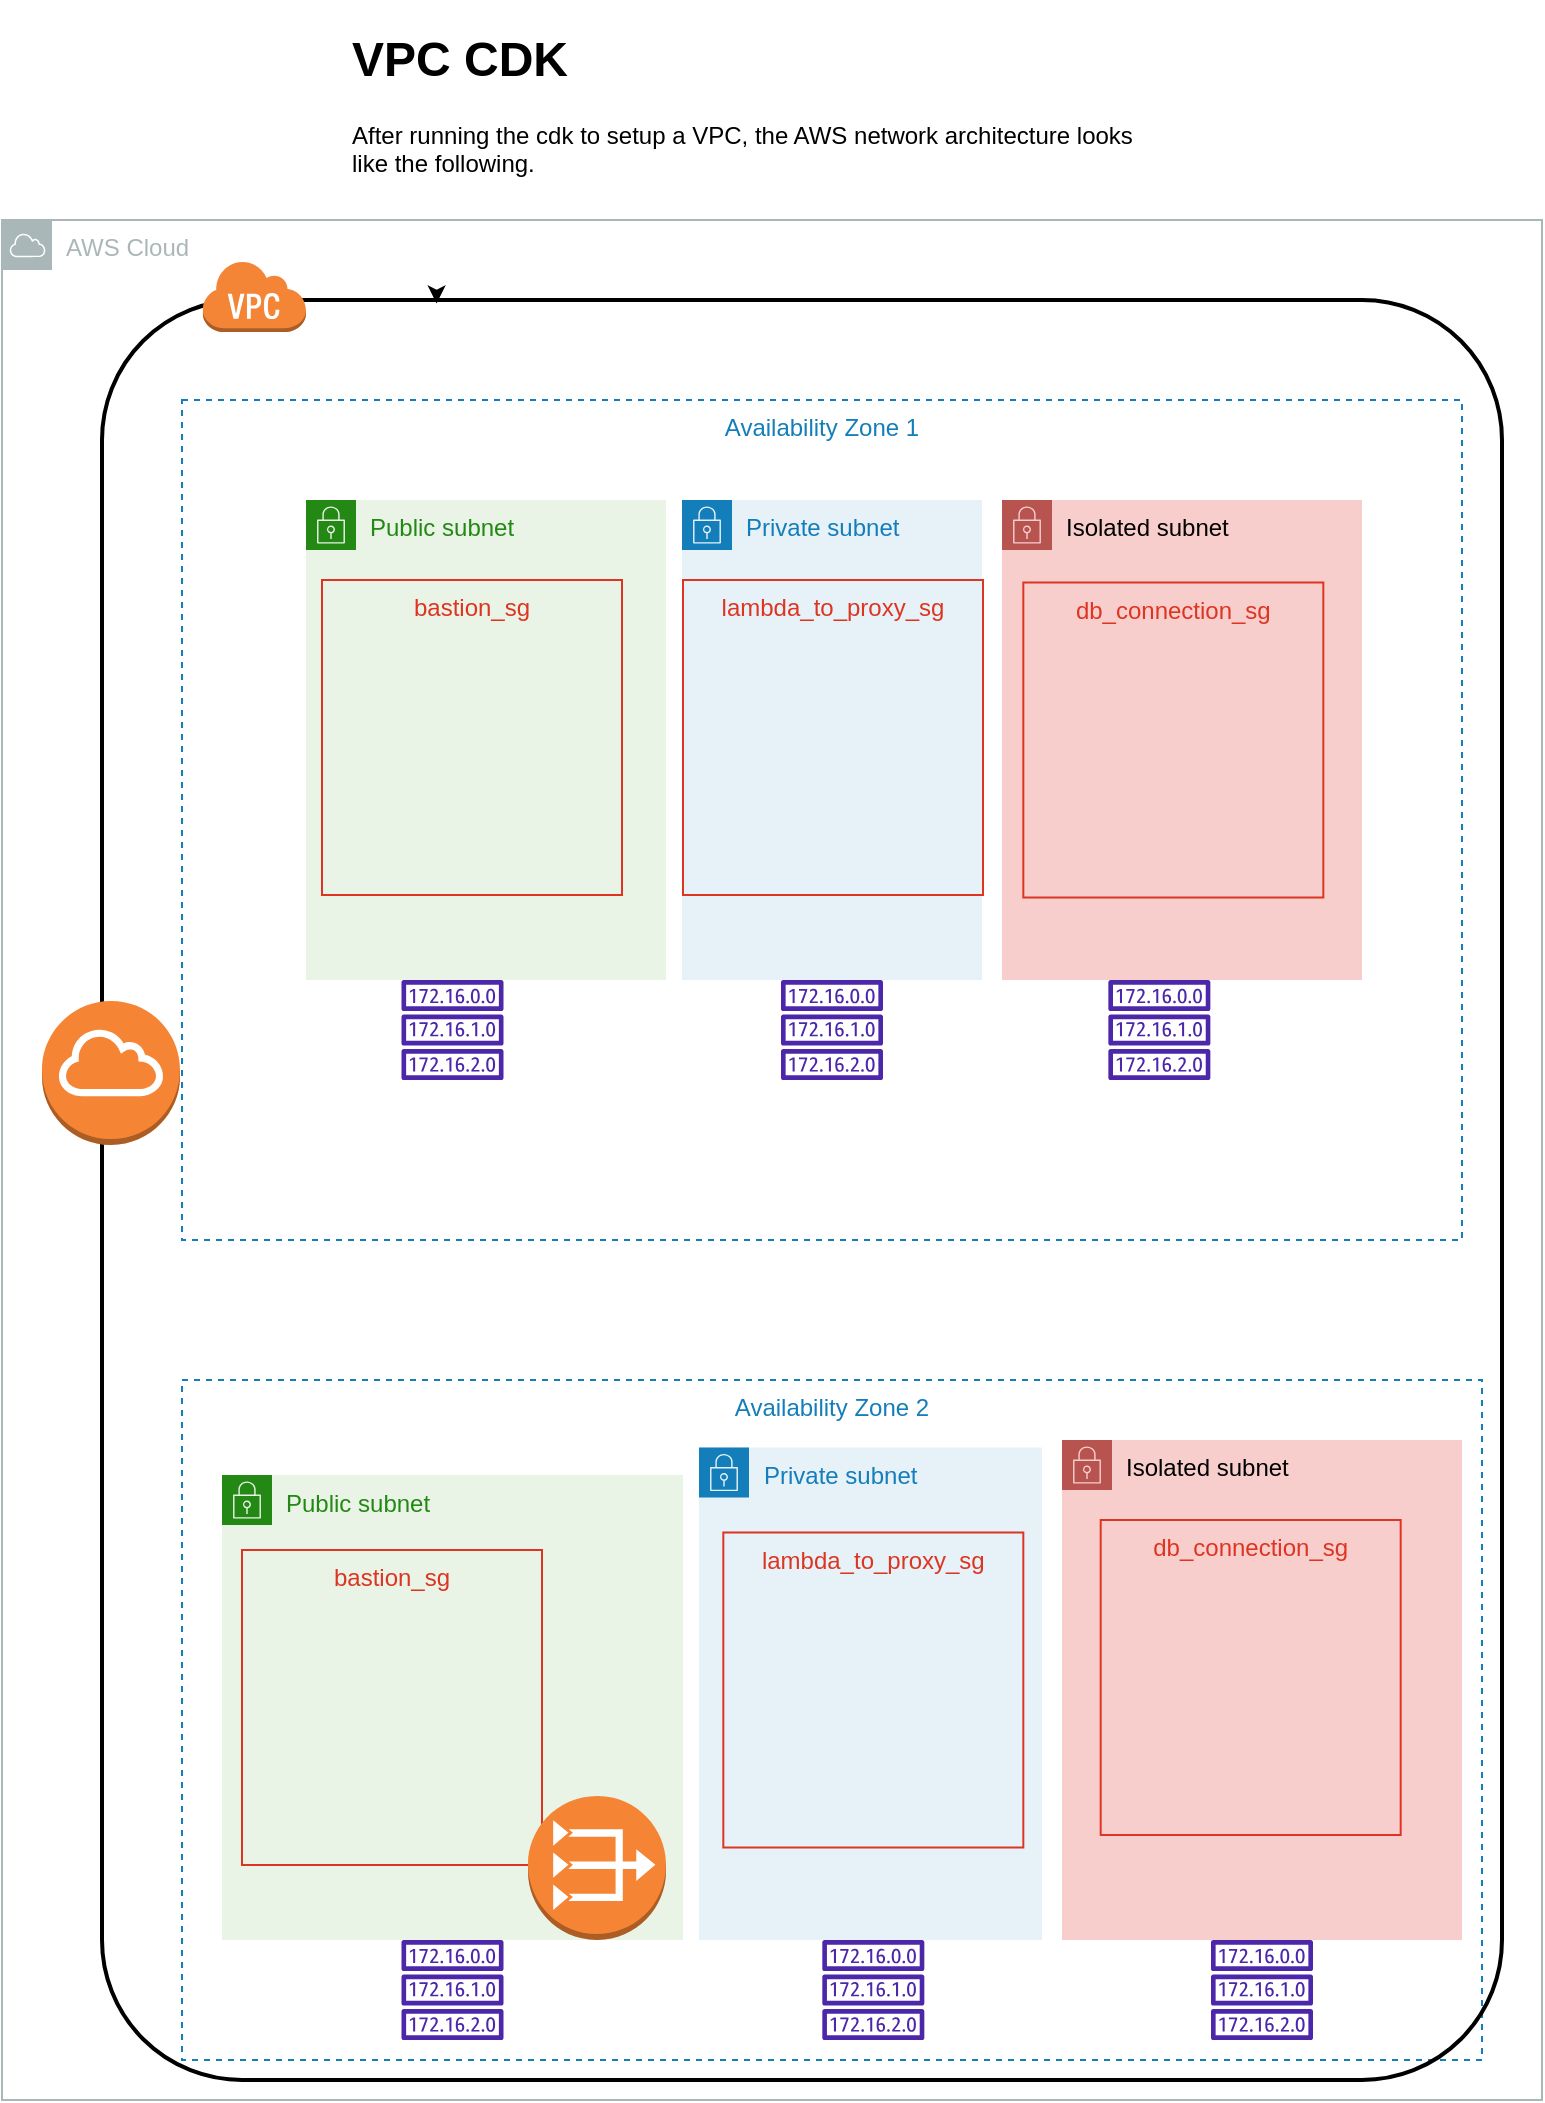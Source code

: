 <mxfile version="16.6.7" type="device"><diagram id="7Z28he6yL04U5cDJ0aEu" name="Page-1"><mxGraphModel dx="2083" dy="1334" grid="1" gridSize="10" guides="1" tooltips="1" connect="1" arrows="1" fold="1" page="1" pageScale="1" pageWidth="827" pageHeight="1169" math="0" shadow="0"><root><mxCell id="0"/><mxCell id="1" parent="0"/><mxCell id="Y0HZQ2nEhH2qjS2A59UW-9" value="Availability Zone 2" style="fillColor=none;strokeColor=#147EBA;dashed=1;verticalAlign=top;fontStyle=0;fontColor=#147EBA;" vertex="1" parent="1"><mxGeometry x="110" y="770" width="650" height="340" as="geometry"/></mxCell><mxCell id="LzR6g_0ORheFndYmXNML-8" value="" style="rounded=1;arcSize=10;dashed=0;fillColor=none;gradientColor=none;strokeWidth=2;" parent="1" vertex="1"><mxGeometry x="70" y="230" width="700" height="890" as="geometry"/></mxCell><mxCell id="LzR6g_0ORheFndYmXNML-7" value="AWS Cloud" style="sketch=0;outlineConnect=0;gradientColor=none;html=1;whiteSpace=wrap;fontSize=12;fontStyle=0;shape=mxgraph.aws4.group;grIcon=mxgraph.aws4.group_aws_cloud;strokeColor=#AAB7B8;fillColor=none;verticalAlign=top;align=left;spacingLeft=30;fontColor=#AAB7B8;dashed=0;" parent="1" vertex="1"><mxGeometry x="20" y="190" width="770" height="940" as="geometry"/></mxCell><mxCell id="Y0HZQ2nEhH2qjS2A59UW-8" value="Public subnet" style="points=[[0,0],[0.25,0],[0.5,0],[0.75,0],[1,0],[1,0.25],[1,0.5],[1,0.75],[1,1],[0.75,1],[0.5,1],[0.25,1],[0,1],[0,0.75],[0,0.5],[0,0.25]];outlineConnect=0;gradientColor=none;html=1;whiteSpace=wrap;fontSize=12;fontStyle=0;container=1;pointerEvents=0;collapsible=0;recursiveResize=0;shape=mxgraph.aws4.group;grIcon=mxgraph.aws4.group_security_group;grStroke=0;strokeColor=#248814;fillColor=#E9F3E6;verticalAlign=top;align=left;spacingLeft=30;fontColor=#248814;dashed=0;" vertex="1" parent="1"><mxGeometry x="130" y="817.5" width="230.5" height="232.5" as="geometry"/></mxCell><mxCell id="Y0HZQ2nEhH2qjS2A59UW-24" value="bastion_sg" style="fillColor=none;strokeColor=#DD3522;verticalAlign=top;fontStyle=0;fontColor=#DD3522;" vertex="1" parent="Y0HZQ2nEhH2qjS2A59UW-8"><mxGeometry x="10" y="37.5" width="150" height="157.5" as="geometry"/></mxCell><mxCell id="Y0HZQ2nEhH2qjS2A59UW-1" value="Availability Zone 1" style="fillColor=none;strokeColor=#147EBA;dashed=1;verticalAlign=top;fontStyle=0;fontColor=#147EBA;" vertex="1" parent="1"><mxGeometry x="110" y="280" width="640" height="420" as="geometry"/></mxCell><mxCell id="LzR6g_0ORheFndYmXNML-12" value="Isolated subnet" style="points=[[0,0],[0.25,0],[0.5,0],[0.75,0],[1,0],[1,0.25],[1,0.5],[1,0.75],[1,1],[0.75,1],[0.5,1],[0.25,1],[0,1],[0,0.75],[0,0.5],[0,0.25]];outlineConnect=0;html=1;whiteSpace=wrap;fontSize=12;fontStyle=0;container=1;pointerEvents=0;collapsible=0;recursiveResize=0;shape=mxgraph.aws4.group;grIcon=mxgraph.aws4.group_security_group;grStroke=0;strokeColor=#b85450;fillColor=#f8cecc;verticalAlign=top;align=left;spacingLeft=30;dashed=0;" parent="1" vertex="1"><mxGeometry x="520" y="330" width="180" height="240" as="geometry"/></mxCell><mxCell id="LzR6g_0ORheFndYmXNML-9" value="" style="dashed=0;html=1;shape=mxgraph.aws3.virtual_private_cloud;fillColor=#F58536;gradientColor=none;dashed=0;" parent="1" vertex="1"><mxGeometry x="120" y="210" width="52" height="36" as="geometry"/></mxCell><mxCell id="LzR6g_0ORheFndYmXNML-11" value="Private subnet" style="points=[[0,0],[0.25,0],[0.5,0],[0.75,0],[1,0],[1,0.25],[1,0.5],[1,0.75],[1,1],[0.75,1],[0.5,1],[0.25,1],[0,1],[0,0.75],[0,0.5],[0,0.25]];outlineConnect=0;gradientColor=none;html=1;whiteSpace=wrap;fontSize=12;fontStyle=0;container=1;pointerEvents=0;collapsible=0;recursiveResize=0;shape=mxgraph.aws4.group;grIcon=mxgraph.aws4.group_security_group;grStroke=0;strokeColor=#147EBA;fillColor=#E6F2F8;verticalAlign=top;align=left;spacingLeft=30;fontColor=#147EBA;dashed=0;" parent="1" vertex="1"><mxGeometry x="360" y="330" width="150" height="240" as="geometry"/></mxCell><mxCell id="LzR6g_0ORheFndYmXNML-13" value="" style="outlineConnect=0;dashed=0;verticalLabelPosition=bottom;verticalAlign=top;align=center;html=1;shape=mxgraph.aws3.internet_gateway;fillColor=#F58534;gradientColor=none;" parent="1" vertex="1"><mxGeometry x="40" y="580.5" width="69" height="72" as="geometry"/></mxCell><mxCell id="LzR6g_0ORheFndYmXNML-32" value="&lt;h1&gt;VPC CDK&lt;/h1&gt;&lt;p&gt;After running the cdk to setup a VPC, the AWS network architecture looks like the following.&lt;/p&gt;" style="text;html=1;strokeColor=none;fillColor=none;spacing=5;spacingTop=-20;whiteSpace=wrap;overflow=hidden;rounded=0;" parent="1" vertex="1"><mxGeometry x="190" y="90" width="405" height="130" as="geometry"/></mxCell><mxCell id="Y0HZQ2nEhH2qjS2A59UW-3" value="Public subnet" style="points=[[0,0],[0.25,0],[0.5,0],[0.75,0],[1,0],[1,0.25],[1,0.5],[1,0.75],[1,1],[0.75,1],[0.5,1],[0.25,1],[0,1],[0,0.75],[0,0.5],[0,0.25]];outlineConnect=0;gradientColor=none;html=1;whiteSpace=wrap;fontSize=12;fontStyle=0;container=1;pointerEvents=0;collapsible=0;recursiveResize=0;shape=mxgraph.aws4.group;grIcon=mxgraph.aws4.group_security_group;grStroke=0;strokeColor=#248814;fillColor=#E9F3E6;verticalAlign=top;align=left;spacingLeft=30;fontColor=#248814;dashed=0;" vertex="1" parent="1"><mxGeometry x="172" y="330" width="180" height="240" as="geometry"/></mxCell><mxCell id="Y0HZQ2nEhH2qjS2A59UW-27" value="bastion_sg" style="fillColor=none;strokeColor=#DD3522;verticalAlign=top;fontStyle=0;fontColor=#DD3522;" vertex="1" parent="Y0HZQ2nEhH2qjS2A59UW-3"><mxGeometry x="8" y="40" width="150" height="157.5" as="geometry"/></mxCell><mxCell id="Y0HZQ2nEhH2qjS2A59UW-6" value="Isolated subnet" style="points=[[0,0],[0.25,0],[0.5,0],[0.75,0],[1,0],[1,0.25],[1,0.5],[1,0.75],[1,1],[0.75,1],[0.5,1],[0.25,1],[0,1],[0,0.75],[0,0.5],[0,0.25]];outlineConnect=0;html=1;whiteSpace=wrap;fontSize=12;fontStyle=0;container=1;pointerEvents=0;collapsible=0;recursiveResize=0;shape=mxgraph.aws4.group;grIcon=mxgraph.aws4.group_security_group;grStroke=0;strokeColor=#b85450;fillColor=#f8cecc;verticalAlign=top;align=left;spacingLeft=30;dashed=0;" vertex="1" parent="1"><mxGeometry x="550" y="800" width="200" height="250" as="geometry"/></mxCell><mxCell id="Y0HZQ2nEhH2qjS2A59UW-7" value="Private subnet" style="points=[[0,0],[0.25,0],[0.5,0],[0.75,0],[1,0],[1,0.25],[1,0.5],[1,0.75],[1,1],[0.75,1],[0.5,1],[0.25,1],[0,1],[0,0.75],[0,0.5],[0,0.25]];outlineConnect=0;gradientColor=none;html=1;whiteSpace=wrap;fontSize=12;fontStyle=0;container=1;pointerEvents=0;collapsible=0;recursiveResize=0;shape=mxgraph.aws4.group;grIcon=mxgraph.aws4.group_security_group;grStroke=0;strokeColor=#147EBA;fillColor=#E6F2F8;verticalAlign=top;align=left;spacingLeft=30;fontColor=#147EBA;dashed=0;" vertex="1" parent="1"><mxGeometry x="368.5" y="803.75" width="171.5" height="246.25" as="geometry"/></mxCell><mxCell id="Y0HZQ2nEhH2qjS2A59UW-11" value="" style="sketch=0;outlineConnect=0;fontColor=#232F3E;gradientColor=none;fillColor=#4D27AA;strokeColor=none;dashed=0;verticalLabelPosition=bottom;verticalAlign=top;align=center;html=1;fontSize=12;fontStyle=0;aspect=fixed;pointerEvents=1;shape=mxgraph.aws4.route_table;" vertex="1" parent="1"><mxGeometry x="219.59" y="570" width="51.32" height="50" as="geometry"/></mxCell><mxCell id="Y0HZQ2nEhH2qjS2A59UW-12" value="" style="sketch=0;outlineConnect=0;fontColor=#232F3E;gradientColor=none;fillColor=#4D27AA;strokeColor=none;dashed=0;verticalLabelPosition=bottom;verticalAlign=top;align=center;html=1;fontSize=12;fontStyle=0;aspect=fixed;pointerEvents=1;shape=mxgraph.aws4.route_table;" vertex="1" parent="1"><mxGeometry x="409.34" y="570" width="51.32" height="50" as="geometry"/></mxCell><mxCell id="Y0HZQ2nEhH2qjS2A59UW-13" value="" style="sketch=0;outlineConnect=0;fontColor=#232F3E;gradientColor=none;fillColor=#4D27AA;strokeColor=none;dashed=0;verticalLabelPosition=bottom;verticalAlign=top;align=center;html=1;fontSize=12;fontStyle=0;aspect=fixed;pointerEvents=1;shape=mxgraph.aws4.route_table;" vertex="1" parent="1"><mxGeometry x="573.02" y="570" width="51.32" height="50" as="geometry"/></mxCell><mxCell id="Y0HZQ2nEhH2qjS2A59UW-16" value="" style="sketch=0;outlineConnect=0;fontColor=#232F3E;gradientColor=none;fillColor=#4D27AA;strokeColor=none;dashed=0;verticalLabelPosition=bottom;verticalAlign=top;align=center;html=1;fontSize=12;fontStyle=0;aspect=fixed;pointerEvents=1;shape=mxgraph.aws4.route_table;" vertex="1" parent="1"><mxGeometry x="219.59" y="1050" width="51.32" height="50" as="geometry"/></mxCell><mxCell id="LzR6g_0ORheFndYmXNML-14" value="" style="outlineConnect=0;dashed=0;verticalLabelPosition=bottom;verticalAlign=top;align=center;html=1;shape=mxgraph.aws3.vpc_nat_gateway;fillColor=#F58534;gradientColor=none;" parent="1" vertex="1"><mxGeometry x="283.0" y="978" width="69" height="72" as="geometry"/></mxCell><mxCell id="Y0HZQ2nEhH2qjS2A59UW-23" style="edgeStyle=orthogonalEdgeStyle;rounded=0;orthogonalLoop=1;jettySize=auto;html=1;exitX=0.25;exitY=0;exitDx=0;exitDy=0;entryX=0.239;entryY=0.002;entryDx=0;entryDy=0;entryPerimeter=0;" edge="1" parent="1" source="LzR6g_0ORheFndYmXNML-8" target="LzR6g_0ORheFndYmXNML-8"><mxGeometry relative="1" as="geometry"/></mxCell><mxCell id="Y0HZQ2nEhH2qjS2A59UW-15" value="" style="sketch=0;outlineConnect=0;fontColor=#232F3E;gradientColor=none;fillColor=#4D27AA;strokeColor=none;dashed=0;verticalLabelPosition=bottom;verticalAlign=top;align=center;html=1;fontSize=12;fontStyle=0;aspect=fixed;pointerEvents=1;shape=mxgraph.aws4.route_table;" vertex="1" parent="1"><mxGeometry x="430.0" y="1050" width="51.32" height="50" as="geometry"/></mxCell><mxCell id="Y0HZQ2nEhH2qjS2A59UW-14" value="" style="sketch=0;outlineConnect=0;fontColor=#232F3E;gradientColor=none;fillColor=#4D27AA;strokeColor=none;dashed=0;verticalLabelPosition=bottom;verticalAlign=top;align=center;html=1;fontSize=12;fontStyle=0;aspect=fixed;pointerEvents=1;shape=mxgraph.aws4.route_table;" vertex="1" parent="1"><mxGeometry x="624.34" y="1050" width="51.32" height="50" as="geometry"/></mxCell><mxCell id="Y0HZQ2nEhH2qjS2A59UW-25" value="lambda_to_proxy_sg" style="fillColor=none;strokeColor=#DD3522;verticalAlign=top;fontStyle=0;fontColor=#DD3522;" vertex="1" parent="1"><mxGeometry x="380.66" y="846.25" width="150" height="157.5" as="geometry"/></mxCell><mxCell id="Y0HZQ2nEhH2qjS2A59UW-26" value="db_connection_sg" style="fillColor=none;strokeColor=#DD3522;verticalAlign=top;fontStyle=0;fontColor=#DD3522;" vertex="1" parent="1"><mxGeometry x="569.34" y="840" width="150" height="157.5" as="geometry"/></mxCell><mxCell id="Y0HZQ2nEhH2qjS2A59UW-28" value="lambda_to_proxy_sg" style="fillColor=none;strokeColor=#DD3522;verticalAlign=top;fontStyle=0;fontColor=#DD3522;" vertex="1" parent="1"><mxGeometry x="360.5" y="370" width="150" height="157.5" as="geometry"/></mxCell><mxCell id="Y0HZQ2nEhH2qjS2A59UW-29" value="db_connection_sg" style="fillColor=none;strokeColor=#DD3522;verticalAlign=top;fontStyle=0;fontColor=#DD3522;" vertex="1" parent="1"><mxGeometry x="530.66" y="371.25" width="150" height="157.5" as="geometry"/></mxCell></root></mxGraphModel></diagram></mxfile>